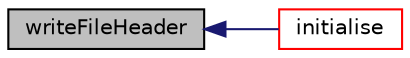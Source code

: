 digraph "writeFileHeader"
{
  bgcolor="transparent";
  edge [fontname="Helvetica",fontsize="10",labelfontname="Helvetica",labelfontsize="10"];
  node [fontname="Helvetica",fontsize="10",shape=record];
  rankdir="LR";
  Node1 [label="writeFileHeader",height=0.2,width=0.4,color="black", fillcolor="grey75", style="filled", fontcolor="black"];
  Node1 -> Node2 [dir="back",color="midnightblue",fontsize="10",style="solid",fontname="Helvetica"];
  Node2 [label="initialise",height=0.2,width=0.4,color="red",URL="$a00231.html#a64b2d7a28364c2ec1f1123d4633d20d5",tooltip="Initialise, e.g. cell addressing. "];
}
